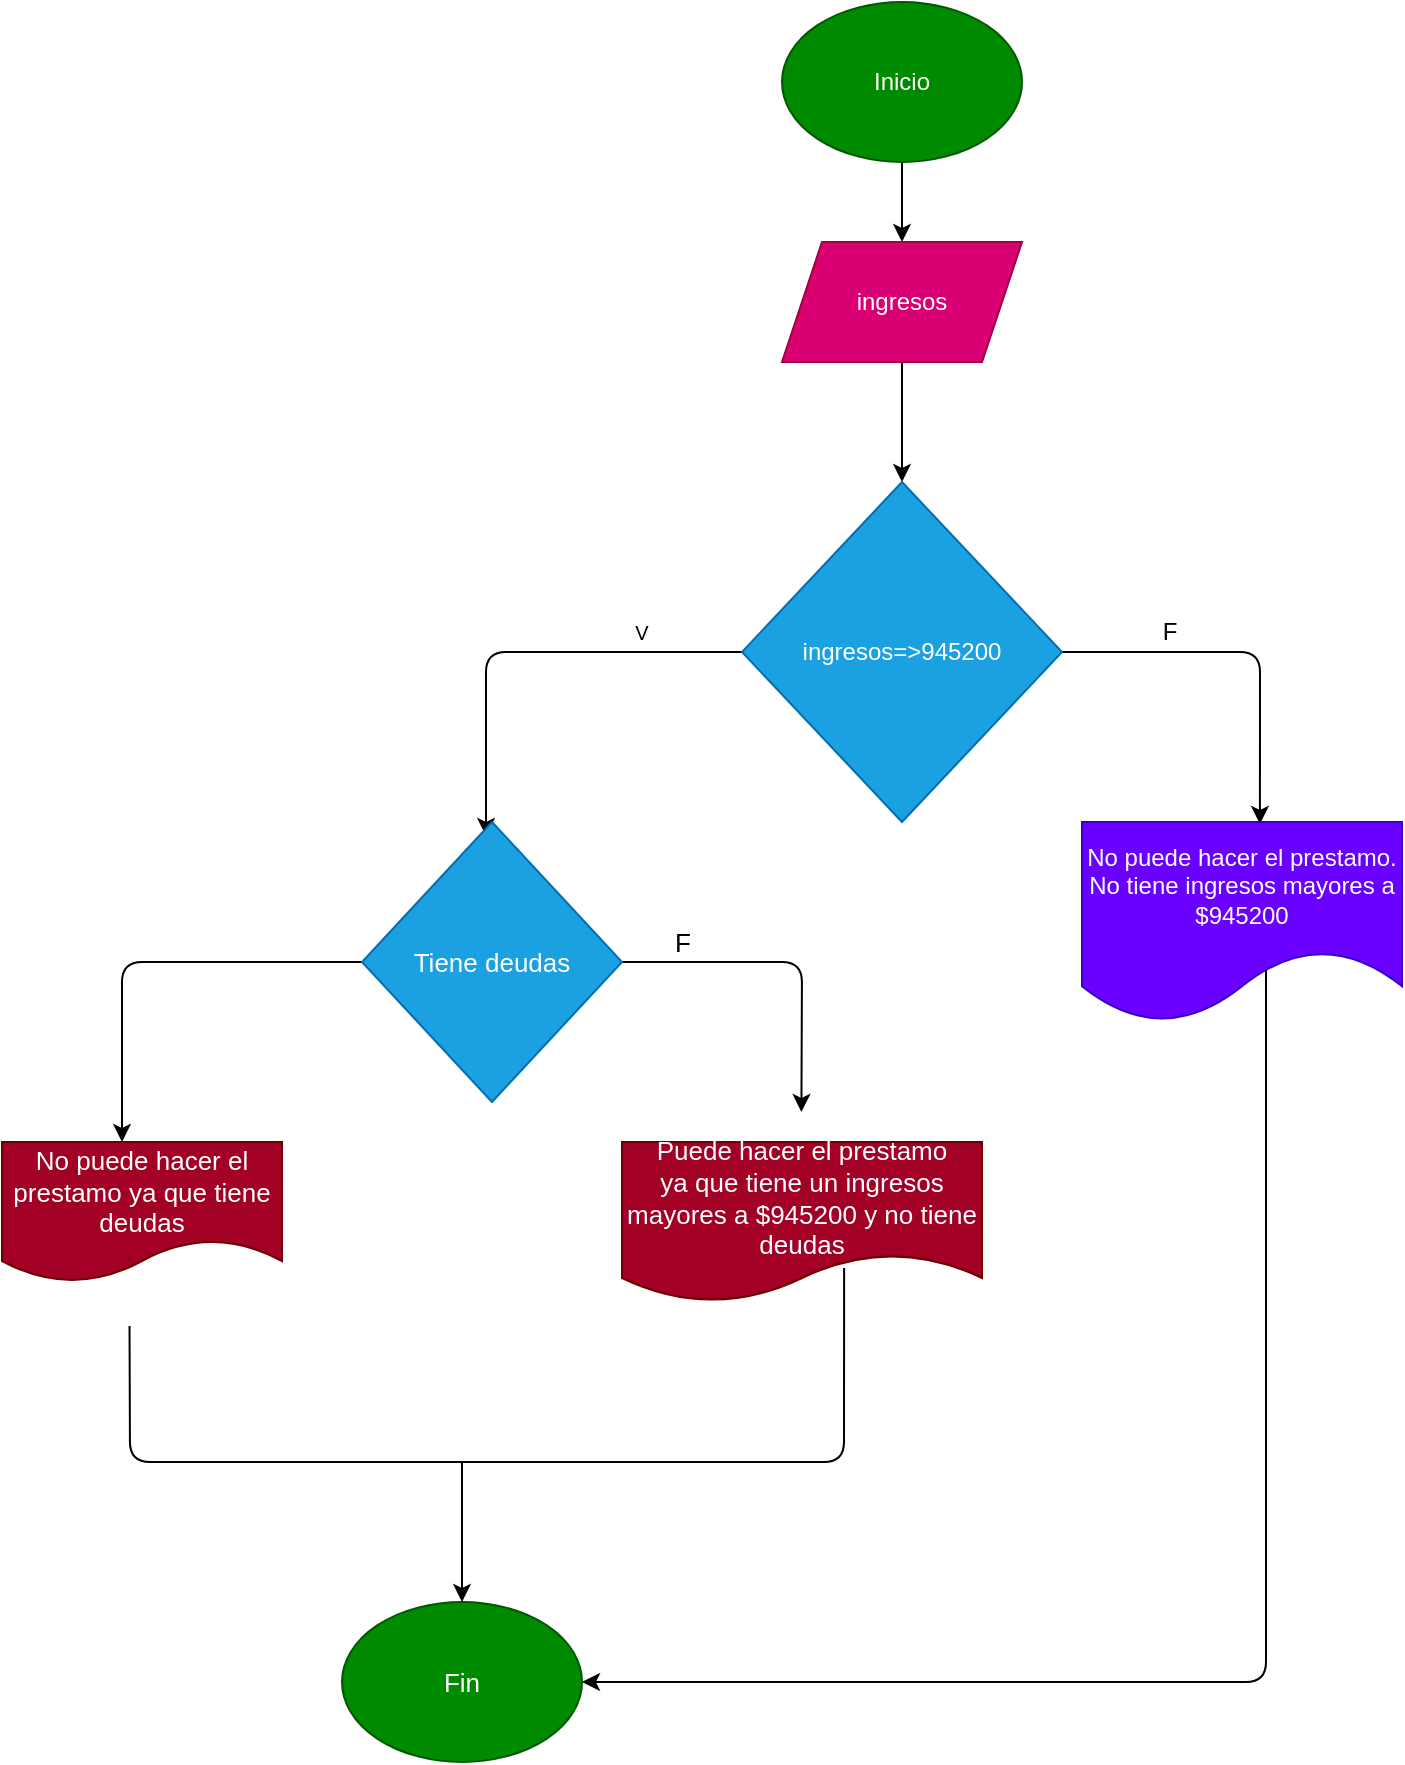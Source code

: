 <mxfile>
    <diagram id="a0vmgFtmxXAIOOUwBW5y" name="Página-1">
        <mxGraphModel dx="1347" dy="409" grid="1" gridSize="10" guides="1" tooltips="1" connect="1" arrows="1" fold="1" page="1" pageScale="1" pageWidth="827" pageHeight="1169" math="0" shadow="0">
            <root>
                <mxCell id="0"/>
                <mxCell id="1" parent="0"/>
                <mxCell id="4" value="" style="edgeStyle=none;html=1;" edge="1" parent="1" source="2" target="3">
                    <mxGeometry relative="1" as="geometry"/>
                </mxCell>
                <mxCell id="2" value="Inicio" style="ellipse;whiteSpace=wrap;html=1;fillColor=#008a00;fontColor=#ffffff;strokeColor=#005700;" vertex="1" parent="1">
                    <mxGeometry x="220" y="30" width="120" height="80" as="geometry"/>
                </mxCell>
                <mxCell id="6" value="" style="edgeStyle=none;html=1;" edge="1" parent="1" source="3" target="5">
                    <mxGeometry relative="1" as="geometry"/>
                </mxCell>
                <mxCell id="3" value="ingresos" style="shape=parallelogram;perimeter=parallelogramPerimeter;whiteSpace=wrap;html=1;fixedSize=1;fillColor=#d80073;fontColor=#ffffff;strokeColor=#A50040;" vertex="1" parent="1">
                    <mxGeometry x="220" y="150" width="120" height="60" as="geometry"/>
                </mxCell>
                <mxCell id="8" style="edgeStyle=none;html=1;entryX=0.556;entryY=0.01;entryDx=0;entryDy=0;entryPerimeter=0;" edge="1" parent="1" source="5" target="7">
                    <mxGeometry relative="1" as="geometry">
                        <Array as="points">
                            <mxPoint x="459" y="355"/>
                        </Array>
                    </mxGeometry>
                </mxCell>
                <mxCell id="10" style="edgeStyle=none;html=1;entryX=0.477;entryY=0.05;entryDx=0;entryDy=0;entryPerimeter=0;" edge="1" parent="1" source="5" target="14">
                    <mxGeometry relative="1" as="geometry">
                        <mxPoint x="80" y="430" as="targetPoint"/>
                        <Array as="points">
                            <mxPoint x="72" y="355"/>
                        </Array>
                    </mxGeometry>
                </mxCell>
                <mxCell id="5" value="ingresos=&amp;gt;945200" style="rhombus;whiteSpace=wrap;html=1;fillColor=#1ba1e2;fontColor=#ffffff;strokeColor=#006EAF;" vertex="1" parent="1">
                    <mxGeometry x="200" y="270" width="160" height="170" as="geometry"/>
                </mxCell>
                <mxCell id="7" value="No puede hacer el prestamo.&lt;br&gt;No tiene ingresos mayores a $945200" style="shape=document;whiteSpace=wrap;html=1;boundedLbl=1;size=0.357;fillColor=#6a00ff;fontColor=#ffffff;strokeColor=#3700CC;" vertex="1" parent="1">
                    <mxGeometry x="370" y="440" width="160" height="100" as="geometry"/>
                </mxCell>
                <mxCell id="9" value="F" style="text;html=1;strokeColor=none;fillColor=none;align=center;verticalAlign=middle;whiteSpace=wrap;rounded=0;" vertex="1" parent="1">
                    <mxGeometry x="384" y="330" width="60" height="30" as="geometry"/>
                </mxCell>
                <mxCell id="12" value="&lt;font size=&quot;1&quot;&gt;V&lt;/font&gt;" style="text;html=1;strokeColor=none;fillColor=none;align=center;verticalAlign=middle;whiteSpace=wrap;rounded=0;" vertex="1" parent="1">
                    <mxGeometry x="120" y="330" width="60" height="30" as="geometry"/>
                </mxCell>
                <mxCell id="17" value="" style="edgeStyle=none;html=1;fontSize=13;" edge="1" parent="1" source="14">
                    <mxGeometry relative="1" as="geometry">
                        <mxPoint x="229.706" y="585" as="targetPoint"/>
                        <Array as="points">
                            <mxPoint x="230" y="510"/>
                        </Array>
                    </mxGeometry>
                </mxCell>
                <mxCell id="20" value="" style="edgeStyle=none;html=1;fontSize=13;" edge="1" parent="1" source="14">
                    <mxGeometry relative="1" as="geometry">
                        <mxPoint x="-110" y="600" as="targetPoint"/>
                        <Array as="points">
                            <mxPoint x="-110" y="510"/>
                        </Array>
                    </mxGeometry>
                </mxCell>
                <mxCell id="14" value="Tiene deudas" style="rhombus;whiteSpace=wrap;html=1;fontSize=13;fillColor=#1ba1e2;fontColor=#ffffff;strokeColor=#006EAF;" vertex="1" parent="1">
                    <mxGeometry x="10" y="440" width="130" height="140" as="geometry"/>
                </mxCell>
                <mxCell id="18" value="F" style="text;html=1;align=center;verticalAlign=middle;resizable=0;points=[];autosize=1;strokeColor=none;fillColor=none;fontSize=13;" vertex="1" parent="1">
                    <mxGeometry x="160" y="490" width="20" height="20" as="geometry"/>
                </mxCell>
                <mxCell id="21" value="" style="endArrow=none;html=1;fontSize=13;exitX=0.461;exitY=1.024;exitDx=0;exitDy=0;exitPerimeter=0;endFill=0;" edge="1" parent="1">
                    <mxGeometry width="50" height="50" relative="1" as="geometry">
                        <mxPoint x="-106.24" y="692.04" as="sourcePoint"/>
                        <mxPoint x="80" y="760" as="targetPoint"/>
                        <Array as="points">
                            <mxPoint x="-106" y="760"/>
                        </Array>
                    </mxGeometry>
                </mxCell>
                <mxCell id="26" value="Fin" style="ellipse;whiteSpace=wrap;html=1;fontSize=13;fillColor=#008a00;fontColor=#ffffff;strokeColor=#005700;" vertex="1" parent="1">
                    <mxGeometry y="830" width="120" height="80" as="geometry"/>
                </mxCell>
                <mxCell id="27" value="" style="endArrow=classic;html=1;fontSize=13;entryX=0.5;entryY=0;entryDx=0;entryDy=0;" edge="1" parent="1" target="26">
                    <mxGeometry width="50" height="50" relative="1" as="geometry">
                        <mxPoint x="60" y="760" as="sourcePoint"/>
                        <mxPoint x="90" y="760" as="targetPoint"/>
                    </mxGeometry>
                </mxCell>
                <mxCell id="28" value="" style="endArrow=classic;html=1;fontSize=13;entryX=1;entryY=0.5;entryDx=0;entryDy=0;exitX=0.575;exitY=0.74;exitDx=0;exitDy=0;exitPerimeter=0;" edge="1" parent="1" source="7" target="26">
                    <mxGeometry width="50" height="50" relative="1" as="geometry">
                        <mxPoint x="310" y="780" as="sourcePoint"/>
                        <mxPoint x="360" y="730" as="targetPoint"/>
                        <Array as="points">
                            <mxPoint x="462" y="870"/>
                        </Array>
                    </mxGeometry>
                </mxCell>
                <mxCell id="29" value="&lt;span style=&quot;color: rgb(255 , 255 , 255)&quot;&gt;Puede hacer el prestamo&lt;/span&gt;&lt;br style=&quot;color: rgb(255 , 255 , 255)&quot;&gt;&lt;span style=&quot;color: rgb(255 , 255 , 255)&quot;&gt;ya que tiene un ingresos&lt;/span&gt;&lt;br style=&quot;color: rgb(255 , 255 , 255)&quot;&gt;&lt;span style=&quot;color: rgb(255 , 255 , 255)&quot;&gt;mayores a $945200 y no tiene deudas&lt;/span&gt;" style="shape=document;whiteSpace=wrap;html=1;boundedLbl=1;fontSize=13;fillColor=#a20025;fontColor=#ffffff;strokeColor=#6F0000;" vertex="1" parent="1">
                    <mxGeometry x="140" y="600" width="180" height="80" as="geometry"/>
                </mxCell>
                <mxCell id="30" value="&lt;span style=&quot;color: rgb(255 , 255 , 255)&quot;&gt;No puede hacer el prestamo ya que tiene deudas&lt;/span&gt;" style="shape=document;whiteSpace=wrap;html=1;boundedLbl=1;fontSize=13;fillColor=#a20025;fontColor=#ffffff;strokeColor=#6F0000;" vertex="1" parent="1">
                    <mxGeometry x="-170" y="600" width="140" height="70" as="geometry"/>
                </mxCell>
                <mxCell id="31" value="" style="endArrow=none;html=1;fontSize=13;exitX=0.617;exitY=0.788;exitDx=0;exitDy=0;exitPerimeter=0;endFill=0;" edge="1" parent="1" source="29">
                    <mxGeometry width="50" height="50" relative="1" as="geometry">
                        <mxPoint x="80" y="790" as="sourcePoint"/>
                        <mxPoint x="80" y="760" as="targetPoint"/>
                        <Array as="points">
                            <mxPoint x="251" y="760"/>
                        </Array>
                    </mxGeometry>
                </mxCell>
            </root>
        </mxGraphModel>
    </diagram>
</mxfile>